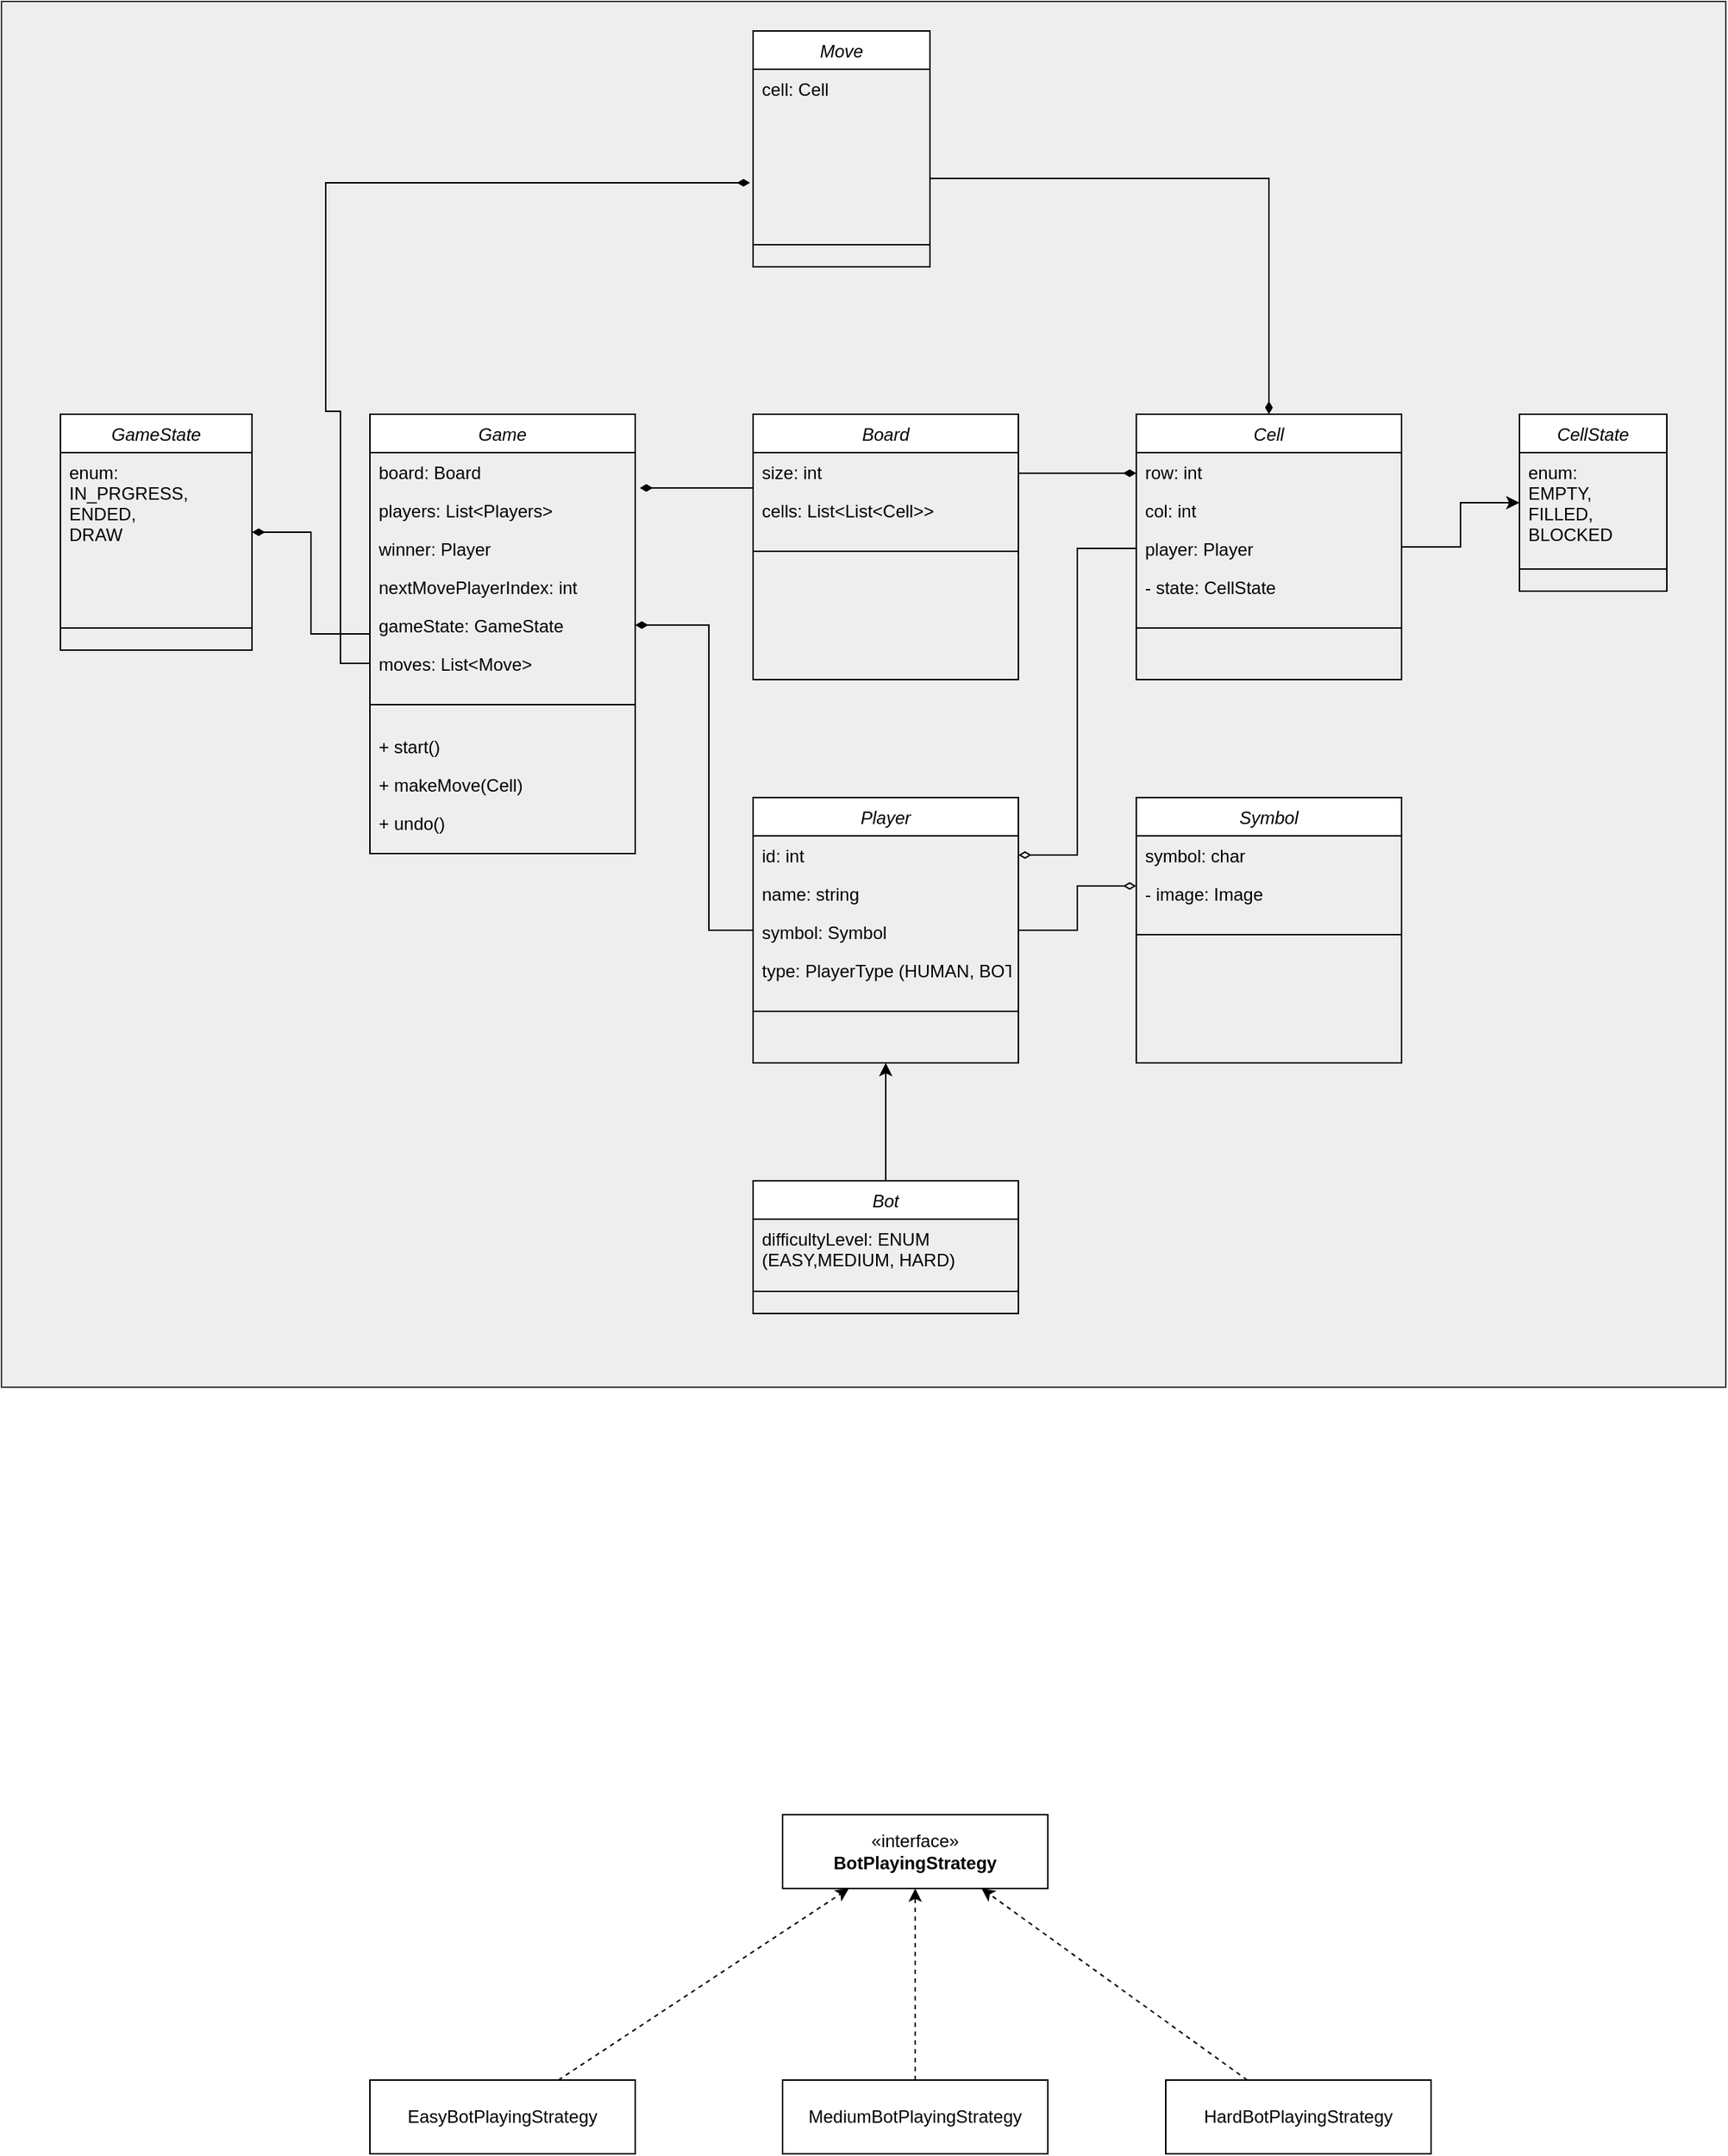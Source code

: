 <mxfile version="22.1.2" type="device">
  <diagram id="C5RBs43oDa-KdzZeNtuy" name="Page-1">
    <mxGraphModel dx="1306" dy="2116" grid="1" gridSize="10" guides="1" tooltips="1" connect="1" arrows="1" fold="1" page="1" pageScale="1" pageWidth="827" pageHeight="1169" math="0" shadow="0">
      <root>
        <mxCell id="WIyWlLk6GJQsqaUBKTNV-0" />
        <mxCell id="WIyWlLk6GJQsqaUBKTNV-1" parent="WIyWlLk6GJQsqaUBKTNV-0" />
        <mxCell id="5KrGcnww0kuI8GuD-bFi-115" value="" style="rounded=0;whiteSpace=wrap;html=1;fillColor=#eeeeee;strokeColor=#36393d;" vertex="1" parent="WIyWlLk6GJQsqaUBKTNV-1">
          <mxGeometry x="120" y="-200" width="1170" height="940" as="geometry" />
        </mxCell>
        <mxCell id="5KrGcnww0kuI8GuD-bFi-24" value="" style="edgeStyle=orthogonalEdgeStyle;rounded=0;orthogonalLoop=1;jettySize=auto;html=1;entryX=1.017;entryY=-0.077;entryDx=0;entryDy=0;entryPerimeter=0;endArrow=diamondThin;endFill=1;strokeWidth=1;" edge="1" parent="WIyWlLk6GJQsqaUBKTNV-1" source="5KrGcnww0kuI8GuD-bFi-16" target="zkfFHV4jXpPFQw0GAbJ--2">
          <mxGeometry relative="1" as="geometry">
            <Array as="points">
              <mxPoint x="620" y="130" />
              <mxPoint x="620" y="130" />
            </Array>
          </mxGeometry>
        </mxCell>
        <mxCell id="5KrGcnww0kuI8GuD-bFi-78" value="" style="edgeStyle=orthogonalEdgeStyle;rounded=0;orthogonalLoop=1;jettySize=auto;html=1;endArrow=diamondThin;endFill=1;" edge="1" parent="WIyWlLk6GJQsqaUBKTNV-1" source="zkfFHV4jXpPFQw0GAbJ--0" target="5KrGcnww0kuI8GuD-bFi-70">
          <mxGeometry relative="1" as="geometry" />
        </mxCell>
        <mxCell id="zkfFHV4jXpPFQw0GAbJ--0" value="Game" style="swimlane;fontStyle=2;align=center;verticalAlign=top;childLayout=stackLayout;horizontal=1;startSize=26;horizontalStack=0;resizeParent=1;resizeLast=0;collapsible=1;marginBottom=0;rounded=0;shadow=0;strokeWidth=1;" parent="WIyWlLk6GJQsqaUBKTNV-1" vertex="1">
          <mxGeometry x="370" y="80" width="180" height="298" as="geometry">
            <mxRectangle x="230" y="140" width="160" height="26" as="alternateBounds" />
          </mxGeometry>
        </mxCell>
        <mxCell id="zkfFHV4jXpPFQw0GAbJ--1" value="board: Board" style="text;align=left;verticalAlign=top;spacingLeft=4;spacingRight=4;overflow=hidden;rotatable=0;points=[[0,0.5],[1,0.5]];portConstraint=eastwest;" parent="zkfFHV4jXpPFQw0GAbJ--0" vertex="1">
          <mxGeometry y="26" width="180" height="26" as="geometry" />
        </mxCell>
        <mxCell id="zkfFHV4jXpPFQw0GAbJ--2" value="players: List&lt;Players&gt;" style="text;align=left;verticalAlign=top;spacingLeft=4;spacingRight=4;overflow=hidden;rotatable=0;points=[[0,0.5],[1,0.5]];portConstraint=eastwest;rounded=0;shadow=0;html=0;" parent="zkfFHV4jXpPFQw0GAbJ--0" vertex="1">
          <mxGeometry y="52" width="180" height="26" as="geometry" />
        </mxCell>
        <mxCell id="zkfFHV4jXpPFQw0GAbJ--3" value="winner: Player&#xa;" style="text;align=left;verticalAlign=top;spacingLeft=4;spacingRight=4;overflow=hidden;rotatable=0;points=[[0,0.5],[1,0.5]];portConstraint=eastwest;rounded=0;shadow=0;html=0;" parent="zkfFHV4jXpPFQw0GAbJ--0" vertex="1">
          <mxGeometry y="78" width="180" height="26" as="geometry" />
        </mxCell>
        <mxCell id="zkfFHV4jXpPFQw0GAbJ--5" value="nextMovePlayerIndex: int" style="text;align=left;verticalAlign=top;spacingLeft=4;spacingRight=4;overflow=hidden;rotatable=0;points=[[0,0.5],[1,0.5]];portConstraint=eastwest;" parent="zkfFHV4jXpPFQw0GAbJ--0" vertex="1">
          <mxGeometry y="104" width="180" height="26" as="geometry" />
        </mxCell>
        <mxCell id="5KrGcnww0kuI8GuD-bFi-13" value="gameState: GameState" style="text;align=left;verticalAlign=top;spacingLeft=4;spacingRight=4;overflow=hidden;rotatable=0;points=[[0,0.5],[1,0.5]];portConstraint=eastwest;" vertex="1" parent="zkfFHV4jXpPFQw0GAbJ--0">
          <mxGeometry y="130" width="180" height="26" as="geometry" />
        </mxCell>
        <mxCell id="5KrGcnww0kuI8GuD-bFi-14" value="moves: List&lt;Move&gt;" style="text;align=left;verticalAlign=top;spacingLeft=4;spacingRight=4;overflow=hidden;rotatable=0;points=[[0,0.5],[1,0.5]];portConstraint=eastwest;" vertex="1" parent="zkfFHV4jXpPFQw0GAbJ--0">
          <mxGeometry y="156" width="180" height="26" as="geometry" />
        </mxCell>
        <mxCell id="zkfFHV4jXpPFQw0GAbJ--4" value="" style="line;html=1;strokeWidth=1;align=left;verticalAlign=middle;spacingTop=-1;spacingLeft=3;spacingRight=3;rotatable=0;labelPosition=right;points=[];portConstraint=eastwest;" parent="zkfFHV4jXpPFQw0GAbJ--0" vertex="1">
          <mxGeometry y="182" width="180" height="30" as="geometry" />
        </mxCell>
        <mxCell id="5KrGcnww0kuI8GuD-bFi-111" value="+ start()" style="text;strokeColor=none;fillColor=none;align=left;verticalAlign=top;spacingLeft=4;spacingRight=4;overflow=hidden;rotatable=0;points=[[0,0.5],[1,0.5]];portConstraint=eastwest;whiteSpace=wrap;html=1;" vertex="1" parent="zkfFHV4jXpPFQw0GAbJ--0">
          <mxGeometry y="212" width="180" height="26" as="geometry" />
        </mxCell>
        <mxCell id="5KrGcnww0kuI8GuD-bFi-112" value="+ makeMove(Cell)" style="text;strokeColor=none;fillColor=none;align=left;verticalAlign=top;spacingLeft=4;spacingRight=4;overflow=hidden;rotatable=0;points=[[0,0.5],[1,0.5]];portConstraint=eastwest;whiteSpace=wrap;html=1;" vertex="1" parent="zkfFHV4jXpPFQw0GAbJ--0">
          <mxGeometry y="238" width="180" height="26" as="geometry" />
        </mxCell>
        <mxCell id="5KrGcnww0kuI8GuD-bFi-113" value="+ undo()" style="text;strokeColor=none;fillColor=none;align=left;verticalAlign=top;spacingLeft=4;spacingRight=4;overflow=hidden;rotatable=0;points=[[0,0.5],[1,0.5]];portConstraint=eastwest;whiteSpace=wrap;html=1;" vertex="1" parent="zkfFHV4jXpPFQw0GAbJ--0">
          <mxGeometry y="264" width="180" height="26" as="geometry" />
        </mxCell>
        <mxCell id="5KrGcnww0kuI8GuD-bFi-30" value="" style="edgeStyle=orthogonalEdgeStyle;rounded=0;orthogonalLoop=1;jettySize=auto;html=1;endArrow=diamondThin;endFill=1;" edge="1" parent="WIyWlLk6GJQsqaUBKTNV-1" source="5KrGcnww0kuI8GuD-bFi-16" target="5KrGcnww0kuI8GuD-bFi-26">
          <mxGeometry relative="1" as="geometry">
            <Array as="points">
              <mxPoint x="870" y="120" />
              <mxPoint x="870" y="120" />
            </Array>
          </mxGeometry>
        </mxCell>
        <mxCell id="5KrGcnww0kuI8GuD-bFi-57" value="" style="edgeStyle=orthogonalEdgeStyle;rounded=0;orthogonalLoop=1;jettySize=auto;html=1;verticalAlign=top;entryX=1;entryY=0.5;entryDx=0;entryDy=0;endArrow=diamondThin;endFill=1;strokeWidth=1;" edge="1" parent="WIyWlLk6GJQsqaUBKTNV-1" source="5KrGcnww0kuI8GuD-bFi-53" target="5KrGcnww0kuI8GuD-bFi-13">
          <mxGeometry relative="1" as="geometry">
            <mxPoint x="560" y="300" as="targetPoint" />
            <Array as="points">
              <mxPoint x="600" y="430" />
              <mxPoint x="600" y="223" />
            </Array>
          </mxGeometry>
        </mxCell>
        <mxCell id="5KrGcnww0kuI8GuD-bFi-16" value="Board" style="swimlane;fontStyle=2;align=center;verticalAlign=top;childLayout=stackLayout;horizontal=1;startSize=26;horizontalStack=0;resizeParent=1;resizeLast=0;collapsible=1;marginBottom=0;rounded=0;shadow=0;strokeWidth=1;" vertex="1" parent="WIyWlLk6GJQsqaUBKTNV-1">
          <mxGeometry x="630" y="80" width="180" height="180" as="geometry">
            <mxRectangle x="230" y="140" width="160" height="26" as="alternateBounds" />
          </mxGeometry>
        </mxCell>
        <mxCell id="5KrGcnww0kuI8GuD-bFi-17" value="size: int" style="text;align=left;verticalAlign=top;spacingLeft=4;spacingRight=4;overflow=hidden;rotatable=0;points=[[0,0.5],[1,0.5]];portConstraint=eastwest;" vertex="1" parent="5KrGcnww0kuI8GuD-bFi-16">
          <mxGeometry y="26" width="180" height="26" as="geometry" />
        </mxCell>
        <mxCell id="5KrGcnww0kuI8GuD-bFi-18" value="cells: List&lt;List&lt;Cell&gt;&gt;" style="text;align=left;verticalAlign=top;spacingLeft=4;spacingRight=4;overflow=hidden;rotatable=0;points=[[0,0.5],[1,0.5]];portConstraint=eastwest;rounded=0;shadow=0;html=0;" vertex="1" parent="5KrGcnww0kuI8GuD-bFi-16">
          <mxGeometry y="52" width="180" height="26" as="geometry" />
        </mxCell>
        <mxCell id="5KrGcnww0kuI8GuD-bFi-23" value="" style="line;html=1;strokeWidth=1;align=left;verticalAlign=middle;spacingTop=-1;spacingLeft=3;spacingRight=3;rotatable=0;labelPosition=right;points=[];portConstraint=eastwest;" vertex="1" parent="5KrGcnww0kuI8GuD-bFi-16">
          <mxGeometry y="78" width="180" height="30" as="geometry" />
        </mxCell>
        <mxCell id="5KrGcnww0kuI8GuD-bFi-50" value="" style="edgeStyle=orthogonalEdgeStyle;rounded=0;orthogonalLoop=1;jettySize=auto;html=1;" edge="1" parent="WIyWlLk6GJQsqaUBKTNV-1" source="5KrGcnww0kuI8GuD-bFi-26" target="5KrGcnww0kuI8GuD-bFi-44">
          <mxGeometry relative="1" as="geometry" />
        </mxCell>
        <mxCell id="5KrGcnww0kuI8GuD-bFi-26" value="Cell" style="swimlane;fontStyle=2;align=center;verticalAlign=top;childLayout=stackLayout;horizontal=1;startSize=26;horizontalStack=0;resizeParent=1;resizeLast=0;collapsible=1;marginBottom=0;rounded=0;shadow=0;strokeWidth=1;" vertex="1" parent="WIyWlLk6GJQsqaUBKTNV-1">
          <mxGeometry x="890" y="80" width="180" height="180" as="geometry">
            <mxRectangle x="230" y="140" width="160" height="26" as="alternateBounds" />
          </mxGeometry>
        </mxCell>
        <mxCell id="5KrGcnww0kuI8GuD-bFi-27" value="row: int" style="text;align=left;verticalAlign=top;spacingLeft=4;spacingRight=4;overflow=hidden;rotatable=0;points=[[0,0.5],[1,0.5]];portConstraint=eastwest;" vertex="1" parent="5KrGcnww0kuI8GuD-bFi-26">
          <mxGeometry y="26" width="180" height="26" as="geometry" />
        </mxCell>
        <mxCell id="5KrGcnww0kuI8GuD-bFi-28" value="col: int" style="text;align=left;verticalAlign=top;spacingLeft=4;spacingRight=4;overflow=hidden;rotatable=0;points=[[0,0.5],[1,0.5]];portConstraint=eastwest;rounded=0;shadow=0;html=0;" vertex="1" parent="5KrGcnww0kuI8GuD-bFi-26">
          <mxGeometry y="52" width="180" height="26" as="geometry" />
        </mxCell>
        <mxCell id="5KrGcnww0kuI8GuD-bFi-31" value="player: Player" style="text;align=left;verticalAlign=top;spacingLeft=4;spacingRight=4;overflow=hidden;rotatable=0;points=[[0,0.5],[1,0.5]];portConstraint=eastwest;rounded=0;shadow=0;html=0;" vertex="1" parent="5KrGcnww0kuI8GuD-bFi-26">
          <mxGeometry y="78" width="180" height="26" as="geometry" />
        </mxCell>
        <mxCell id="5KrGcnww0kuI8GuD-bFi-32" value="- state: CellState" style="text;align=left;verticalAlign=top;spacingLeft=4;spacingRight=4;overflow=hidden;rotatable=0;points=[[0,0.5],[1,0.5]];portConstraint=eastwest;rounded=0;shadow=0;html=0;" vertex="1" parent="5KrGcnww0kuI8GuD-bFi-26">
          <mxGeometry y="104" width="180" height="26" as="geometry" />
        </mxCell>
        <mxCell id="5KrGcnww0kuI8GuD-bFi-29" value="" style="line;html=1;strokeWidth=1;align=left;verticalAlign=middle;spacingTop=-1;spacingLeft=3;spacingRight=3;rotatable=0;labelPosition=right;points=[];portConstraint=eastwest;" vertex="1" parent="5KrGcnww0kuI8GuD-bFi-26">
          <mxGeometry y="130" width="180" height="30" as="geometry" />
        </mxCell>
        <mxCell id="5KrGcnww0kuI8GuD-bFi-44" value="CellState" style="swimlane;fontStyle=2;align=center;verticalAlign=top;childLayout=stackLayout;horizontal=1;startSize=26;horizontalStack=0;resizeParent=1;resizeLast=0;collapsible=1;marginBottom=0;rounded=0;shadow=0;strokeWidth=1;" vertex="1" parent="WIyWlLk6GJQsqaUBKTNV-1">
          <mxGeometry x="1150" y="80" width="100" height="120" as="geometry">
            <mxRectangle x="230" y="140" width="160" height="26" as="alternateBounds" />
          </mxGeometry>
        </mxCell>
        <mxCell id="5KrGcnww0kuI8GuD-bFi-45" value="enum: &#xa;EMPTY,&#xa;FILLED,&#xa;BLOCKED" style="text;align=left;verticalAlign=top;spacingLeft=4;spacingRight=4;overflow=hidden;rotatable=0;points=[[0,0.5],[1,0.5]];portConstraint=eastwest;" vertex="1" parent="5KrGcnww0kuI8GuD-bFi-44">
          <mxGeometry y="26" width="100" height="64" as="geometry" />
        </mxCell>
        <mxCell id="5KrGcnww0kuI8GuD-bFi-49" value="" style="line;html=1;strokeWidth=1;align=left;verticalAlign=middle;spacingTop=-1;spacingLeft=3;spacingRight=3;rotatable=0;labelPosition=right;points=[];portConstraint=eastwest;" vertex="1" parent="5KrGcnww0kuI8GuD-bFi-44">
          <mxGeometry y="90" width="100" height="30" as="geometry" />
        </mxCell>
        <mxCell id="5KrGcnww0kuI8GuD-bFi-69" value="" style="edgeStyle=orthogonalEdgeStyle;rounded=0;orthogonalLoop=1;jettySize=auto;html=1;endArrow=diamondThin;endFill=0;" edge="1" parent="WIyWlLk6GJQsqaUBKTNV-1" source="5KrGcnww0kuI8GuD-bFi-53" target="5KrGcnww0kuI8GuD-bFi-63">
          <mxGeometry relative="1" as="geometry">
            <mxPoint x="880" y="390" as="targetPoint" />
            <Array as="points">
              <mxPoint x="850" y="430" />
              <mxPoint x="850" y="400" />
            </Array>
          </mxGeometry>
        </mxCell>
        <mxCell id="5KrGcnww0kuI8GuD-bFi-85" value="" style="edgeStyle=orthogonalEdgeStyle;rounded=0;orthogonalLoop=1;jettySize=auto;html=1;" edge="1" parent="WIyWlLk6GJQsqaUBKTNV-1" source="5KrGcnww0kuI8GuD-bFi-79" target="5KrGcnww0kuI8GuD-bFi-53">
          <mxGeometry relative="1" as="geometry" />
        </mxCell>
        <mxCell id="5KrGcnww0kuI8GuD-bFi-53" value="Player" style="swimlane;fontStyle=2;align=center;verticalAlign=top;childLayout=stackLayout;horizontal=1;startSize=26;horizontalStack=0;resizeParent=1;resizeLast=0;collapsible=1;marginBottom=0;rounded=0;shadow=0;strokeWidth=1;" vertex="1" parent="WIyWlLk6GJQsqaUBKTNV-1">
          <mxGeometry x="630" y="340" width="180" height="180" as="geometry">
            <mxRectangle x="230" y="140" width="160" height="26" as="alternateBounds" />
          </mxGeometry>
        </mxCell>
        <mxCell id="5KrGcnww0kuI8GuD-bFi-54" value="id: int" style="text;align=left;verticalAlign=top;spacingLeft=4;spacingRight=4;overflow=hidden;rotatable=0;points=[[0,0.5],[1,0.5]];portConstraint=eastwest;" vertex="1" parent="5KrGcnww0kuI8GuD-bFi-53">
          <mxGeometry y="26" width="180" height="26" as="geometry" />
        </mxCell>
        <mxCell id="5KrGcnww0kuI8GuD-bFi-55" value="name: string" style="text;align=left;verticalAlign=top;spacingLeft=4;spacingRight=4;overflow=hidden;rotatable=0;points=[[0,0.5],[1,0.5]];portConstraint=eastwest;rounded=0;shadow=0;html=0;" vertex="1" parent="5KrGcnww0kuI8GuD-bFi-53">
          <mxGeometry y="52" width="180" height="26" as="geometry" />
        </mxCell>
        <mxCell id="5KrGcnww0kuI8GuD-bFi-58" value="symbol: Symbol" style="text;align=left;verticalAlign=top;spacingLeft=4;spacingRight=4;overflow=hidden;rotatable=0;points=[[0,0.5],[1,0.5]];portConstraint=eastwest;rounded=0;shadow=0;html=0;" vertex="1" parent="5KrGcnww0kuI8GuD-bFi-53">
          <mxGeometry y="78" width="180" height="26" as="geometry" />
        </mxCell>
        <mxCell id="5KrGcnww0kuI8GuD-bFi-59" value="type: PlayerType (HUMAN, BOT)&#xa;" style="text;align=left;verticalAlign=top;spacingLeft=4;spacingRight=4;overflow=hidden;rotatable=0;points=[[0,0.5],[1,0.5]];portConstraint=eastwest;rounded=0;shadow=0;html=0;" vertex="1" parent="5KrGcnww0kuI8GuD-bFi-53">
          <mxGeometry y="104" width="180" height="26" as="geometry" />
        </mxCell>
        <mxCell id="5KrGcnww0kuI8GuD-bFi-56" value="" style="line;html=1;strokeWidth=1;align=left;verticalAlign=middle;spacingTop=-1;spacingLeft=3;spacingRight=3;rotatable=0;labelPosition=right;points=[];portConstraint=eastwest;" vertex="1" parent="5KrGcnww0kuI8GuD-bFi-53">
          <mxGeometry y="130" width="180" height="30" as="geometry" />
        </mxCell>
        <mxCell id="5KrGcnww0kuI8GuD-bFi-60" style="edgeStyle=orthogonalEdgeStyle;rounded=0;orthogonalLoop=1;jettySize=auto;html=1;entryX=1;entryY=0.5;entryDx=0;entryDy=0;endArrow=diamondThin;endFill=0;" edge="1" parent="WIyWlLk6GJQsqaUBKTNV-1" source="5KrGcnww0kuI8GuD-bFi-31" target="5KrGcnww0kuI8GuD-bFi-54">
          <mxGeometry relative="1" as="geometry" />
        </mxCell>
        <mxCell id="5KrGcnww0kuI8GuD-bFi-63" value="Symbol" style="swimlane;fontStyle=2;align=center;verticalAlign=top;childLayout=stackLayout;horizontal=1;startSize=26;horizontalStack=0;resizeParent=1;resizeLast=0;collapsible=1;marginBottom=0;rounded=0;shadow=0;strokeWidth=1;" vertex="1" parent="WIyWlLk6GJQsqaUBKTNV-1">
          <mxGeometry x="890" y="340" width="180" height="180" as="geometry">
            <mxRectangle x="230" y="140" width="160" height="26" as="alternateBounds" />
          </mxGeometry>
        </mxCell>
        <mxCell id="5KrGcnww0kuI8GuD-bFi-64" value="symbol: char" style="text;align=left;verticalAlign=top;spacingLeft=4;spacingRight=4;overflow=hidden;rotatable=0;points=[[0,0.5],[1,0.5]];portConstraint=eastwest;" vertex="1" parent="5KrGcnww0kuI8GuD-bFi-63">
          <mxGeometry y="26" width="180" height="26" as="geometry" />
        </mxCell>
        <mxCell id="5KrGcnww0kuI8GuD-bFi-65" value="- image: Image" style="text;align=left;verticalAlign=top;spacingLeft=4;spacingRight=4;overflow=hidden;rotatable=0;points=[[0,0.5],[1,0.5]];portConstraint=eastwest;rounded=0;shadow=0;html=0;" vertex="1" parent="5KrGcnww0kuI8GuD-bFi-63">
          <mxGeometry y="52" width="180" height="26" as="geometry" />
        </mxCell>
        <mxCell id="5KrGcnww0kuI8GuD-bFi-68" value="" style="line;html=1;strokeWidth=1;align=left;verticalAlign=middle;spacingTop=-1;spacingLeft=3;spacingRight=3;rotatable=0;labelPosition=right;points=[];portConstraint=eastwest;" vertex="1" parent="5KrGcnww0kuI8GuD-bFi-63">
          <mxGeometry y="78" width="180" height="30" as="geometry" />
        </mxCell>
        <mxCell id="5KrGcnww0kuI8GuD-bFi-93" value="" style="edgeStyle=orthogonalEdgeStyle;rounded=0;orthogonalLoop=1;jettySize=auto;html=1;exitX=0;exitY=0.5;exitDx=0;exitDy=0;endArrow=diamondThin;endFill=1;entryX=-0.017;entryY=0.74;entryDx=0;entryDy=0;entryPerimeter=0;" edge="1" parent="WIyWlLk6GJQsqaUBKTNV-1" source="5KrGcnww0kuI8GuD-bFi-14" target="5KrGcnww0kuI8GuD-bFi-91">
          <mxGeometry relative="1" as="geometry">
            <Array as="points">
              <mxPoint x="350" y="249" />
              <mxPoint x="350" y="78" />
              <mxPoint x="340" y="78" />
              <mxPoint x="340" y="-77" />
            </Array>
          </mxGeometry>
        </mxCell>
        <mxCell id="5KrGcnww0kuI8GuD-bFi-70" value="GameState" style="swimlane;fontStyle=2;align=center;verticalAlign=top;childLayout=stackLayout;horizontal=1;startSize=26;horizontalStack=0;resizeParent=1;resizeLast=0;collapsible=1;marginBottom=0;rounded=0;shadow=0;strokeWidth=1;" vertex="1" parent="WIyWlLk6GJQsqaUBKTNV-1">
          <mxGeometry x="160" y="80" width="130" height="160" as="geometry">
            <mxRectangle x="230" y="140" width="160" height="26" as="alternateBounds" />
          </mxGeometry>
        </mxCell>
        <mxCell id="5KrGcnww0kuI8GuD-bFi-71" value="enum:&#xa;IN_PRGRESS,&#xa;ENDED,&#xa;DRAW" style="text;align=left;verticalAlign=top;spacingLeft=4;spacingRight=4;overflow=hidden;rotatable=0;points=[[0,0.5],[1,0.5]];portConstraint=eastwest;" vertex="1" parent="5KrGcnww0kuI8GuD-bFi-70">
          <mxGeometry y="26" width="130" height="104" as="geometry" />
        </mxCell>
        <mxCell id="5KrGcnww0kuI8GuD-bFi-77" value="" style="line;html=1;strokeWidth=1;align=left;verticalAlign=middle;spacingTop=-1;spacingLeft=3;spacingRight=3;rotatable=0;labelPosition=right;points=[];portConstraint=eastwest;" vertex="1" parent="5KrGcnww0kuI8GuD-bFi-70">
          <mxGeometry y="130" width="130" height="30" as="geometry" />
        </mxCell>
        <mxCell id="5KrGcnww0kuI8GuD-bFi-79" value="Bot" style="swimlane;fontStyle=2;align=center;verticalAlign=top;childLayout=stackLayout;horizontal=1;startSize=26;horizontalStack=0;resizeParent=1;resizeLast=0;collapsible=1;marginBottom=0;rounded=0;shadow=0;strokeWidth=1;" vertex="1" parent="WIyWlLk6GJQsqaUBKTNV-1">
          <mxGeometry x="630" y="600" width="180" height="90" as="geometry">
            <mxRectangle x="230" y="140" width="160" height="26" as="alternateBounds" />
          </mxGeometry>
        </mxCell>
        <mxCell id="5KrGcnww0kuI8GuD-bFi-80" value="difficultyLevel: ENUM &#xa;(EASY,MEDIUM, HARD)" style="text;align=left;verticalAlign=top;spacingLeft=4;spacingRight=4;overflow=hidden;rotatable=0;points=[[0,0.5],[1,0.5]];portConstraint=eastwest;" vertex="1" parent="5KrGcnww0kuI8GuD-bFi-79">
          <mxGeometry y="26" width="180" height="34" as="geometry" />
        </mxCell>
        <mxCell id="5KrGcnww0kuI8GuD-bFi-84" value="" style="line;html=1;strokeWidth=1;align=left;verticalAlign=middle;spacingTop=-1;spacingLeft=3;spacingRight=3;rotatable=0;labelPosition=right;points=[];portConstraint=eastwest;" vertex="1" parent="5KrGcnww0kuI8GuD-bFi-79">
          <mxGeometry y="60" width="180" height="30" as="geometry" />
        </mxCell>
        <mxCell id="5KrGcnww0kuI8GuD-bFi-90" value="Move" style="swimlane;fontStyle=2;align=center;verticalAlign=top;childLayout=stackLayout;horizontal=1;startSize=26;horizontalStack=0;resizeParent=1;resizeLast=0;collapsible=1;marginBottom=0;rounded=0;shadow=0;strokeWidth=1;" vertex="1" parent="WIyWlLk6GJQsqaUBKTNV-1">
          <mxGeometry x="630" y="-180" width="120" height="160" as="geometry">
            <mxRectangle x="230" y="140" width="160" height="26" as="alternateBounds" />
          </mxGeometry>
        </mxCell>
        <mxCell id="5KrGcnww0kuI8GuD-bFi-91" value="cell: Cell" style="text;align=left;verticalAlign=top;spacingLeft=4;spacingRight=4;overflow=hidden;rotatable=0;points=[[0,0.5],[1,0.5]];portConstraint=eastwest;" vertex="1" parent="5KrGcnww0kuI8GuD-bFi-90">
          <mxGeometry y="26" width="120" height="104" as="geometry" />
        </mxCell>
        <mxCell id="5KrGcnww0kuI8GuD-bFi-92" value="" style="line;html=1;strokeWidth=1;align=left;verticalAlign=middle;spacingTop=-1;spacingLeft=3;spacingRight=3;rotatable=0;labelPosition=right;points=[];portConstraint=eastwest;" vertex="1" parent="5KrGcnww0kuI8GuD-bFi-90">
          <mxGeometry y="130" width="120" height="30" as="geometry" />
        </mxCell>
        <mxCell id="5KrGcnww0kuI8GuD-bFi-94" style="edgeStyle=orthogonalEdgeStyle;rounded=0;orthogonalLoop=1;jettySize=auto;html=1;entryX=0.5;entryY=0;entryDx=0;entryDy=0;endArrow=diamondThin;endFill=1;" edge="1" parent="WIyWlLk6GJQsqaUBKTNV-1" source="5KrGcnww0kuI8GuD-bFi-91" target="5KrGcnww0kuI8GuD-bFi-26">
          <mxGeometry relative="1" as="geometry">
            <Array as="points">
              <mxPoint x="980" y="-80" />
            </Array>
          </mxGeometry>
        </mxCell>
        <mxCell id="5KrGcnww0kuI8GuD-bFi-116" value="«interface»&lt;br&gt;&lt;b&gt;BotPlayingStrategy&lt;/b&gt;" style="html=1;dropTarget=0;whiteSpace=wrap;" vertex="1" parent="WIyWlLk6GJQsqaUBKTNV-1">
          <mxGeometry x="650" y="1030" width="180" height="50" as="geometry" />
        </mxCell>
        <mxCell id="5KrGcnww0kuI8GuD-bFi-127" style="rounded=0;orthogonalLoop=1;jettySize=auto;html=1;entryX=0.25;entryY=1;entryDx=0;entryDy=0;dashed=1;" edge="1" parent="WIyWlLk6GJQsqaUBKTNV-1" source="5KrGcnww0kuI8GuD-bFi-118" target="5KrGcnww0kuI8GuD-bFi-116">
          <mxGeometry relative="1" as="geometry" />
        </mxCell>
        <mxCell id="5KrGcnww0kuI8GuD-bFi-118" value="EasyBotPlayingStrategy" style="html=1;dropTarget=0;whiteSpace=wrap;" vertex="1" parent="WIyWlLk6GJQsqaUBKTNV-1">
          <mxGeometry x="370" y="1210" width="180" height="50" as="geometry" />
        </mxCell>
        <mxCell id="5KrGcnww0kuI8GuD-bFi-128" style="edgeStyle=orthogonalEdgeStyle;rounded=0;orthogonalLoop=1;jettySize=auto;html=1;entryX=0.5;entryY=1;entryDx=0;entryDy=0;dashed=1;" edge="1" parent="WIyWlLk6GJQsqaUBKTNV-1" source="5KrGcnww0kuI8GuD-bFi-120" target="5KrGcnww0kuI8GuD-bFi-116">
          <mxGeometry relative="1" as="geometry" />
        </mxCell>
        <mxCell id="5KrGcnww0kuI8GuD-bFi-120" value="MediumBotPlayingStrategy" style="html=1;dropTarget=0;whiteSpace=wrap;" vertex="1" parent="WIyWlLk6GJQsqaUBKTNV-1">
          <mxGeometry x="650" y="1210" width="180" height="50" as="geometry" />
        </mxCell>
        <mxCell id="5KrGcnww0kuI8GuD-bFi-129" style="rounded=0;orthogonalLoop=1;jettySize=auto;html=1;entryX=0.75;entryY=1;entryDx=0;entryDy=0;dashed=1;" edge="1" parent="WIyWlLk6GJQsqaUBKTNV-1" source="5KrGcnww0kuI8GuD-bFi-121" target="5KrGcnww0kuI8GuD-bFi-116">
          <mxGeometry relative="1" as="geometry" />
        </mxCell>
        <mxCell id="5KrGcnww0kuI8GuD-bFi-121" value="HardBotPlayingStrategy" style="html=1;dropTarget=0;whiteSpace=wrap;" vertex="1" parent="WIyWlLk6GJQsqaUBKTNV-1">
          <mxGeometry x="910" y="1210" width="180" height="50" as="geometry" />
        </mxCell>
      </root>
    </mxGraphModel>
  </diagram>
</mxfile>
